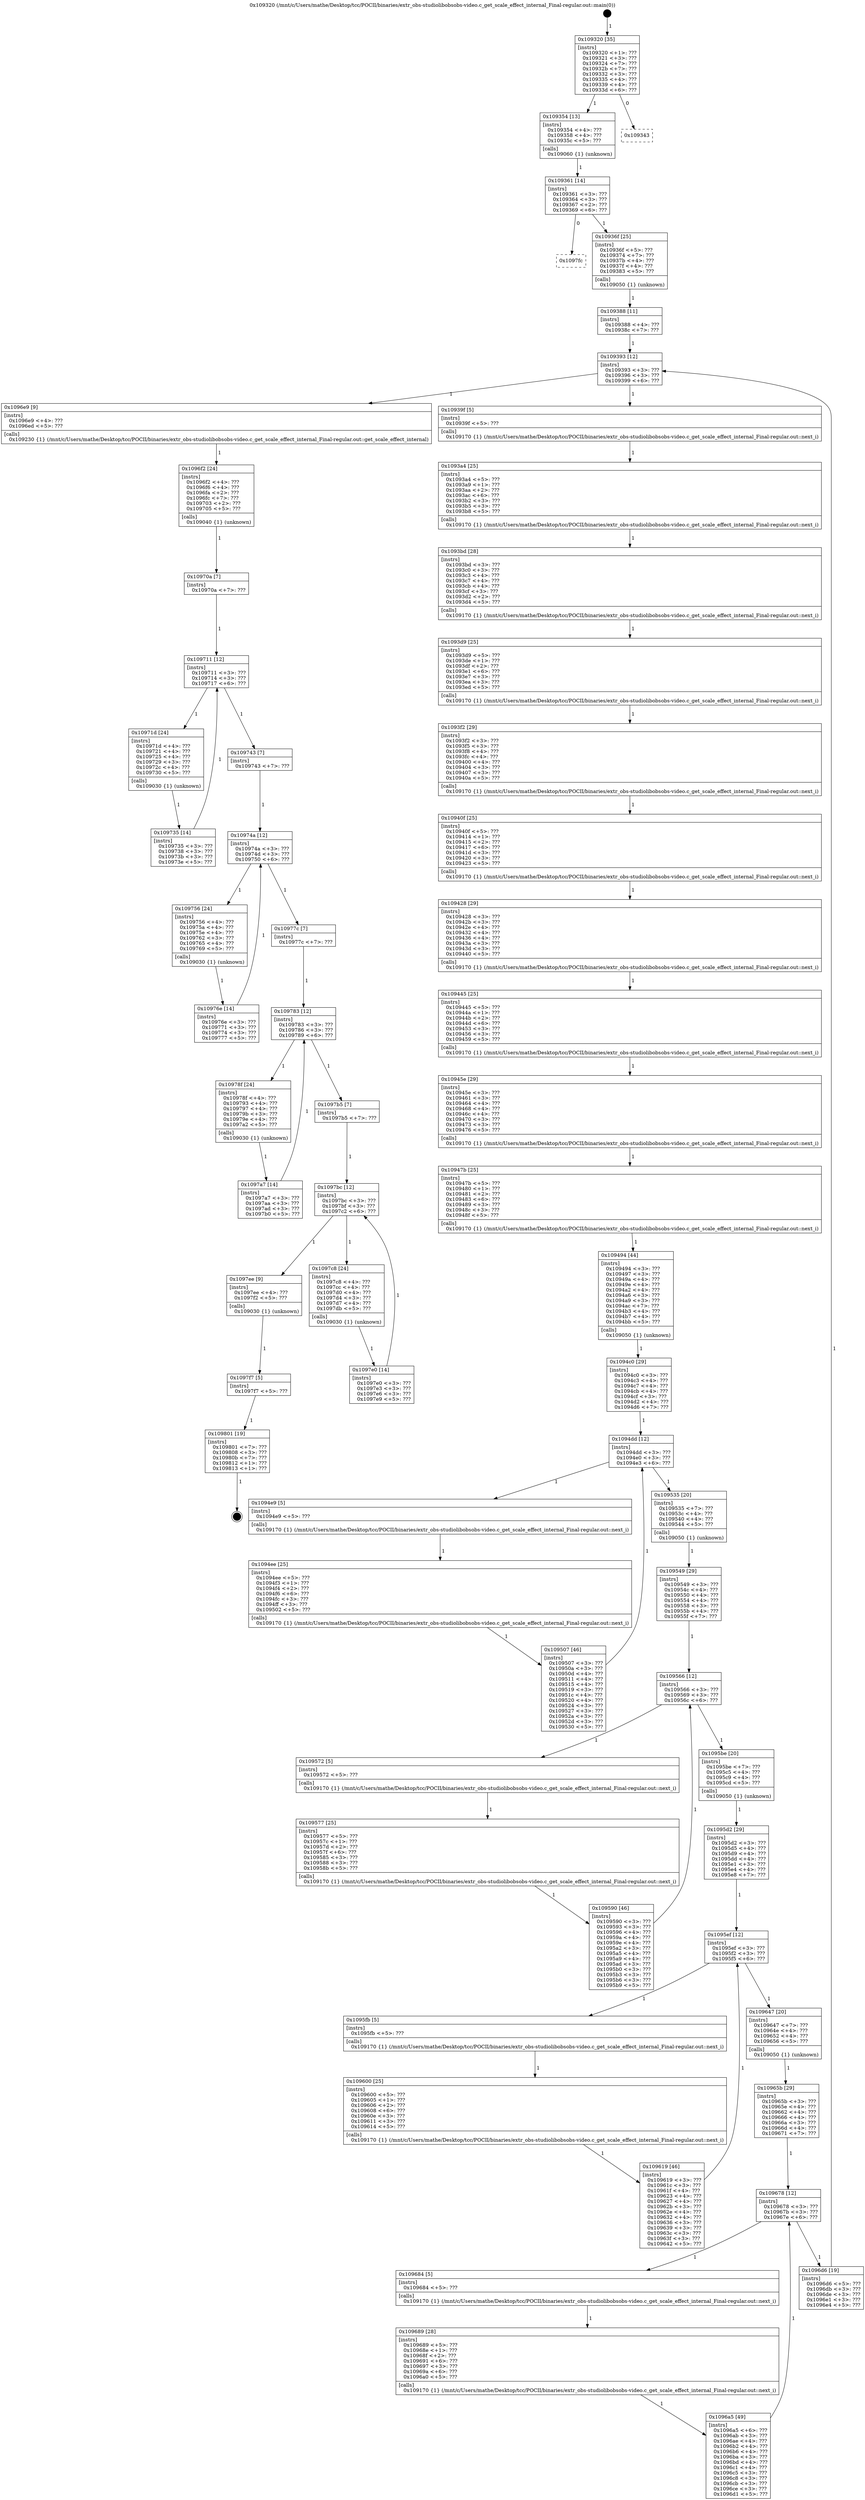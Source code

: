 digraph "0x109320" {
  label = "0x109320 (/mnt/c/Users/mathe/Desktop/tcc/POCII/binaries/extr_obs-studiolibobsobs-video.c_get_scale_effect_internal_Final-regular.out::main(0))"
  labelloc = "t"
  node[shape=record]

  Entry [label="",width=0.3,height=0.3,shape=circle,fillcolor=black,style=filled]
  "0x109320" [label="{
     0x109320 [35]\l
     | [instrs]\l
     &nbsp;&nbsp;0x109320 \<+1\>: ???\l
     &nbsp;&nbsp;0x109321 \<+3\>: ???\l
     &nbsp;&nbsp;0x109324 \<+7\>: ???\l
     &nbsp;&nbsp;0x10932b \<+7\>: ???\l
     &nbsp;&nbsp;0x109332 \<+3\>: ???\l
     &nbsp;&nbsp;0x109335 \<+4\>: ???\l
     &nbsp;&nbsp;0x109339 \<+4\>: ???\l
     &nbsp;&nbsp;0x10933d \<+6\>: ???\l
  }"]
  "0x109354" [label="{
     0x109354 [13]\l
     | [instrs]\l
     &nbsp;&nbsp;0x109354 \<+4\>: ???\l
     &nbsp;&nbsp;0x109358 \<+4\>: ???\l
     &nbsp;&nbsp;0x10935c \<+5\>: ???\l
     | [calls]\l
     &nbsp;&nbsp;0x109060 \{1\} (unknown)\l
  }"]
  "0x109343" [label="{
     0x109343\l
  }", style=dashed]
  "0x109361" [label="{
     0x109361 [14]\l
     | [instrs]\l
     &nbsp;&nbsp;0x109361 \<+3\>: ???\l
     &nbsp;&nbsp;0x109364 \<+3\>: ???\l
     &nbsp;&nbsp;0x109367 \<+2\>: ???\l
     &nbsp;&nbsp;0x109369 \<+6\>: ???\l
  }"]
  "0x1097fc" [label="{
     0x1097fc\l
  }", style=dashed]
  "0x10936f" [label="{
     0x10936f [25]\l
     | [instrs]\l
     &nbsp;&nbsp;0x10936f \<+5\>: ???\l
     &nbsp;&nbsp;0x109374 \<+7\>: ???\l
     &nbsp;&nbsp;0x10937b \<+4\>: ???\l
     &nbsp;&nbsp;0x10937f \<+4\>: ???\l
     &nbsp;&nbsp;0x109383 \<+5\>: ???\l
     | [calls]\l
     &nbsp;&nbsp;0x109050 \{1\} (unknown)\l
  }"]
  Exit [label="",width=0.3,height=0.3,shape=circle,fillcolor=black,style=filled,peripheries=2]
  "0x109393" [label="{
     0x109393 [12]\l
     | [instrs]\l
     &nbsp;&nbsp;0x109393 \<+3\>: ???\l
     &nbsp;&nbsp;0x109396 \<+3\>: ???\l
     &nbsp;&nbsp;0x109399 \<+6\>: ???\l
  }"]
  "0x1096e9" [label="{
     0x1096e9 [9]\l
     | [instrs]\l
     &nbsp;&nbsp;0x1096e9 \<+4\>: ???\l
     &nbsp;&nbsp;0x1096ed \<+5\>: ???\l
     | [calls]\l
     &nbsp;&nbsp;0x109230 \{1\} (/mnt/c/Users/mathe/Desktop/tcc/POCII/binaries/extr_obs-studiolibobsobs-video.c_get_scale_effect_internal_Final-regular.out::get_scale_effect_internal)\l
  }"]
  "0x10939f" [label="{
     0x10939f [5]\l
     | [instrs]\l
     &nbsp;&nbsp;0x10939f \<+5\>: ???\l
     | [calls]\l
     &nbsp;&nbsp;0x109170 \{1\} (/mnt/c/Users/mathe/Desktop/tcc/POCII/binaries/extr_obs-studiolibobsobs-video.c_get_scale_effect_internal_Final-regular.out::next_i)\l
  }"]
  "0x1093a4" [label="{
     0x1093a4 [25]\l
     | [instrs]\l
     &nbsp;&nbsp;0x1093a4 \<+5\>: ???\l
     &nbsp;&nbsp;0x1093a9 \<+1\>: ???\l
     &nbsp;&nbsp;0x1093aa \<+2\>: ???\l
     &nbsp;&nbsp;0x1093ac \<+6\>: ???\l
     &nbsp;&nbsp;0x1093b2 \<+3\>: ???\l
     &nbsp;&nbsp;0x1093b5 \<+3\>: ???\l
     &nbsp;&nbsp;0x1093b8 \<+5\>: ???\l
     | [calls]\l
     &nbsp;&nbsp;0x109170 \{1\} (/mnt/c/Users/mathe/Desktop/tcc/POCII/binaries/extr_obs-studiolibobsobs-video.c_get_scale_effect_internal_Final-regular.out::next_i)\l
  }"]
  "0x1093bd" [label="{
     0x1093bd [28]\l
     | [instrs]\l
     &nbsp;&nbsp;0x1093bd \<+3\>: ???\l
     &nbsp;&nbsp;0x1093c0 \<+3\>: ???\l
     &nbsp;&nbsp;0x1093c3 \<+4\>: ???\l
     &nbsp;&nbsp;0x1093c7 \<+4\>: ???\l
     &nbsp;&nbsp;0x1093cb \<+4\>: ???\l
     &nbsp;&nbsp;0x1093cf \<+3\>: ???\l
     &nbsp;&nbsp;0x1093d2 \<+2\>: ???\l
     &nbsp;&nbsp;0x1093d4 \<+5\>: ???\l
     | [calls]\l
     &nbsp;&nbsp;0x109170 \{1\} (/mnt/c/Users/mathe/Desktop/tcc/POCII/binaries/extr_obs-studiolibobsobs-video.c_get_scale_effect_internal_Final-regular.out::next_i)\l
  }"]
  "0x1093d9" [label="{
     0x1093d9 [25]\l
     | [instrs]\l
     &nbsp;&nbsp;0x1093d9 \<+5\>: ???\l
     &nbsp;&nbsp;0x1093de \<+1\>: ???\l
     &nbsp;&nbsp;0x1093df \<+2\>: ???\l
     &nbsp;&nbsp;0x1093e1 \<+6\>: ???\l
     &nbsp;&nbsp;0x1093e7 \<+3\>: ???\l
     &nbsp;&nbsp;0x1093ea \<+3\>: ???\l
     &nbsp;&nbsp;0x1093ed \<+5\>: ???\l
     | [calls]\l
     &nbsp;&nbsp;0x109170 \{1\} (/mnt/c/Users/mathe/Desktop/tcc/POCII/binaries/extr_obs-studiolibobsobs-video.c_get_scale_effect_internal_Final-regular.out::next_i)\l
  }"]
  "0x1093f2" [label="{
     0x1093f2 [29]\l
     | [instrs]\l
     &nbsp;&nbsp;0x1093f2 \<+3\>: ???\l
     &nbsp;&nbsp;0x1093f5 \<+3\>: ???\l
     &nbsp;&nbsp;0x1093f8 \<+4\>: ???\l
     &nbsp;&nbsp;0x1093fc \<+4\>: ???\l
     &nbsp;&nbsp;0x109400 \<+4\>: ???\l
     &nbsp;&nbsp;0x109404 \<+3\>: ???\l
     &nbsp;&nbsp;0x109407 \<+3\>: ???\l
     &nbsp;&nbsp;0x10940a \<+5\>: ???\l
     | [calls]\l
     &nbsp;&nbsp;0x109170 \{1\} (/mnt/c/Users/mathe/Desktop/tcc/POCII/binaries/extr_obs-studiolibobsobs-video.c_get_scale_effect_internal_Final-regular.out::next_i)\l
  }"]
  "0x10940f" [label="{
     0x10940f [25]\l
     | [instrs]\l
     &nbsp;&nbsp;0x10940f \<+5\>: ???\l
     &nbsp;&nbsp;0x109414 \<+1\>: ???\l
     &nbsp;&nbsp;0x109415 \<+2\>: ???\l
     &nbsp;&nbsp;0x109417 \<+6\>: ???\l
     &nbsp;&nbsp;0x10941d \<+3\>: ???\l
     &nbsp;&nbsp;0x109420 \<+3\>: ???\l
     &nbsp;&nbsp;0x109423 \<+5\>: ???\l
     | [calls]\l
     &nbsp;&nbsp;0x109170 \{1\} (/mnt/c/Users/mathe/Desktop/tcc/POCII/binaries/extr_obs-studiolibobsobs-video.c_get_scale_effect_internal_Final-regular.out::next_i)\l
  }"]
  "0x109428" [label="{
     0x109428 [29]\l
     | [instrs]\l
     &nbsp;&nbsp;0x109428 \<+3\>: ???\l
     &nbsp;&nbsp;0x10942b \<+3\>: ???\l
     &nbsp;&nbsp;0x10942e \<+4\>: ???\l
     &nbsp;&nbsp;0x109432 \<+4\>: ???\l
     &nbsp;&nbsp;0x109436 \<+4\>: ???\l
     &nbsp;&nbsp;0x10943a \<+3\>: ???\l
     &nbsp;&nbsp;0x10943d \<+3\>: ???\l
     &nbsp;&nbsp;0x109440 \<+5\>: ???\l
     | [calls]\l
     &nbsp;&nbsp;0x109170 \{1\} (/mnt/c/Users/mathe/Desktop/tcc/POCII/binaries/extr_obs-studiolibobsobs-video.c_get_scale_effect_internal_Final-regular.out::next_i)\l
  }"]
  "0x109445" [label="{
     0x109445 [25]\l
     | [instrs]\l
     &nbsp;&nbsp;0x109445 \<+5\>: ???\l
     &nbsp;&nbsp;0x10944a \<+1\>: ???\l
     &nbsp;&nbsp;0x10944b \<+2\>: ???\l
     &nbsp;&nbsp;0x10944d \<+6\>: ???\l
     &nbsp;&nbsp;0x109453 \<+3\>: ???\l
     &nbsp;&nbsp;0x109456 \<+3\>: ???\l
     &nbsp;&nbsp;0x109459 \<+5\>: ???\l
     | [calls]\l
     &nbsp;&nbsp;0x109170 \{1\} (/mnt/c/Users/mathe/Desktop/tcc/POCII/binaries/extr_obs-studiolibobsobs-video.c_get_scale_effect_internal_Final-regular.out::next_i)\l
  }"]
  "0x10945e" [label="{
     0x10945e [29]\l
     | [instrs]\l
     &nbsp;&nbsp;0x10945e \<+3\>: ???\l
     &nbsp;&nbsp;0x109461 \<+3\>: ???\l
     &nbsp;&nbsp;0x109464 \<+4\>: ???\l
     &nbsp;&nbsp;0x109468 \<+4\>: ???\l
     &nbsp;&nbsp;0x10946c \<+4\>: ???\l
     &nbsp;&nbsp;0x109470 \<+3\>: ???\l
     &nbsp;&nbsp;0x109473 \<+3\>: ???\l
     &nbsp;&nbsp;0x109476 \<+5\>: ???\l
     | [calls]\l
     &nbsp;&nbsp;0x109170 \{1\} (/mnt/c/Users/mathe/Desktop/tcc/POCII/binaries/extr_obs-studiolibobsobs-video.c_get_scale_effect_internal_Final-regular.out::next_i)\l
  }"]
  "0x10947b" [label="{
     0x10947b [25]\l
     | [instrs]\l
     &nbsp;&nbsp;0x10947b \<+5\>: ???\l
     &nbsp;&nbsp;0x109480 \<+1\>: ???\l
     &nbsp;&nbsp;0x109481 \<+2\>: ???\l
     &nbsp;&nbsp;0x109483 \<+6\>: ???\l
     &nbsp;&nbsp;0x109489 \<+3\>: ???\l
     &nbsp;&nbsp;0x10948c \<+3\>: ???\l
     &nbsp;&nbsp;0x10948f \<+5\>: ???\l
     | [calls]\l
     &nbsp;&nbsp;0x109170 \{1\} (/mnt/c/Users/mathe/Desktop/tcc/POCII/binaries/extr_obs-studiolibobsobs-video.c_get_scale_effect_internal_Final-regular.out::next_i)\l
  }"]
  "0x109494" [label="{
     0x109494 [44]\l
     | [instrs]\l
     &nbsp;&nbsp;0x109494 \<+3\>: ???\l
     &nbsp;&nbsp;0x109497 \<+3\>: ???\l
     &nbsp;&nbsp;0x10949a \<+4\>: ???\l
     &nbsp;&nbsp;0x10949e \<+4\>: ???\l
     &nbsp;&nbsp;0x1094a2 \<+4\>: ???\l
     &nbsp;&nbsp;0x1094a6 \<+3\>: ???\l
     &nbsp;&nbsp;0x1094a9 \<+3\>: ???\l
     &nbsp;&nbsp;0x1094ac \<+7\>: ???\l
     &nbsp;&nbsp;0x1094b3 \<+4\>: ???\l
     &nbsp;&nbsp;0x1094b7 \<+4\>: ???\l
     &nbsp;&nbsp;0x1094bb \<+5\>: ???\l
     | [calls]\l
     &nbsp;&nbsp;0x109050 \{1\} (unknown)\l
  }"]
  "0x1094dd" [label="{
     0x1094dd [12]\l
     | [instrs]\l
     &nbsp;&nbsp;0x1094dd \<+3\>: ???\l
     &nbsp;&nbsp;0x1094e0 \<+3\>: ???\l
     &nbsp;&nbsp;0x1094e3 \<+6\>: ???\l
  }"]
  "0x109535" [label="{
     0x109535 [20]\l
     | [instrs]\l
     &nbsp;&nbsp;0x109535 \<+7\>: ???\l
     &nbsp;&nbsp;0x10953c \<+4\>: ???\l
     &nbsp;&nbsp;0x109540 \<+4\>: ???\l
     &nbsp;&nbsp;0x109544 \<+5\>: ???\l
     | [calls]\l
     &nbsp;&nbsp;0x109050 \{1\} (unknown)\l
  }"]
  "0x1094e9" [label="{
     0x1094e9 [5]\l
     | [instrs]\l
     &nbsp;&nbsp;0x1094e9 \<+5\>: ???\l
     | [calls]\l
     &nbsp;&nbsp;0x109170 \{1\} (/mnt/c/Users/mathe/Desktop/tcc/POCII/binaries/extr_obs-studiolibobsobs-video.c_get_scale_effect_internal_Final-regular.out::next_i)\l
  }"]
  "0x1094ee" [label="{
     0x1094ee [25]\l
     | [instrs]\l
     &nbsp;&nbsp;0x1094ee \<+5\>: ???\l
     &nbsp;&nbsp;0x1094f3 \<+1\>: ???\l
     &nbsp;&nbsp;0x1094f4 \<+2\>: ???\l
     &nbsp;&nbsp;0x1094f6 \<+6\>: ???\l
     &nbsp;&nbsp;0x1094fc \<+3\>: ???\l
     &nbsp;&nbsp;0x1094ff \<+3\>: ???\l
     &nbsp;&nbsp;0x109502 \<+5\>: ???\l
     | [calls]\l
     &nbsp;&nbsp;0x109170 \{1\} (/mnt/c/Users/mathe/Desktop/tcc/POCII/binaries/extr_obs-studiolibobsobs-video.c_get_scale_effect_internal_Final-regular.out::next_i)\l
  }"]
  "0x109507" [label="{
     0x109507 [46]\l
     | [instrs]\l
     &nbsp;&nbsp;0x109507 \<+3\>: ???\l
     &nbsp;&nbsp;0x10950a \<+3\>: ???\l
     &nbsp;&nbsp;0x10950d \<+4\>: ???\l
     &nbsp;&nbsp;0x109511 \<+4\>: ???\l
     &nbsp;&nbsp;0x109515 \<+4\>: ???\l
     &nbsp;&nbsp;0x109519 \<+3\>: ???\l
     &nbsp;&nbsp;0x10951c \<+4\>: ???\l
     &nbsp;&nbsp;0x109520 \<+4\>: ???\l
     &nbsp;&nbsp;0x109524 \<+3\>: ???\l
     &nbsp;&nbsp;0x109527 \<+3\>: ???\l
     &nbsp;&nbsp;0x10952a \<+3\>: ???\l
     &nbsp;&nbsp;0x10952d \<+3\>: ???\l
     &nbsp;&nbsp;0x109530 \<+5\>: ???\l
  }"]
  "0x1094c0" [label="{
     0x1094c0 [29]\l
     | [instrs]\l
     &nbsp;&nbsp;0x1094c0 \<+3\>: ???\l
     &nbsp;&nbsp;0x1094c3 \<+4\>: ???\l
     &nbsp;&nbsp;0x1094c7 \<+4\>: ???\l
     &nbsp;&nbsp;0x1094cb \<+4\>: ???\l
     &nbsp;&nbsp;0x1094cf \<+3\>: ???\l
     &nbsp;&nbsp;0x1094d2 \<+4\>: ???\l
     &nbsp;&nbsp;0x1094d6 \<+7\>: ???\l
  }"]
  "0x109566" [label="{
     0x109566 [12]\l
     | [instrs]\l
     &nbsp;&nbsp;0x109566 \<+3\>: ???\l
     &nbsp;&nbsp;0x109569 \<+3\>: ???\l
     &nbsp;&nbsp;0x10956c \<+6\>: ???\l
  }"]
  "0x1095be" [label="{
     0x1095be [20]\l
     | [instrs]\l
     &nbsp;&nbsp;0x1095be \<+7\>: ???\l
     &nbsp;&nbsp;0x1095c5 \<+4\>: ???\l
     &nbsp;&nbsp;0x1095c9 \<+4\>: ???\l
     &nbsp;&nbsp;0x1095cd \<+5\>: ???\l
     | [calls]\l
     &nbsp;&nbsp;0x109050 \{1\} (unknown)\l
  }"]
  "0x109572" [label="{
     0x109572 [5]\l
     | [instrs]\l
     &nbsp;&nbsp;0x109572 \<+5\>: ???\l
     | [calls]\l
     &nbsp;&nbsp;0x109170 \{1\} (/mnt/c/Users/mathe/Desktop/tcc/POCII/binaries/extr_obs-studiolibobsobs-video.c_get_scale_effect_internal_Final-regular.out::next_i)\l
  }"]
  "0x109577" [label="{
     0x109577 [25]\l
     | [instrs]\l
     &nbsp;&nbsp;0x109577 \<+5\>: ???\l
     &nbsp;&nbsp;0x10957c \<+1\>: ???\l
     &nbsp;&nbsp;0x10957d \<+2\>: ???\l
     &nbsp;&nbsp;0x10957f \<+6\>: ???\l
     &nbsp;&nbsp;0x109585 \<+3\>: ???\l
     &nbsp;&nbsp;0x109588 \<+3\>: ???\l
     &nbsp;&nbsp;0x10958b \<+5\>: ???\l
     | [calls]\l
     &nbsp;&nbsp;0x109170 \{1\} (/mnt/c/Users/mathe/Desktop/tcc/POCII/binaries/extr_obs-studiolibobsobs-video.c_get_scale_effect_internal_Final-regular.out::next_i)\l
  }"]
  "0x109590" [label="{
     0x109590 [46]\l
     | [instrs]\l
     &nbsp;&nbsp;0x109590 \<+3\>: ???\l
     &nbsp;&nbsp;0x109593 \<+3\>: ???\l
     &nbsp;&nbsp;0x109596 \<+4\>: ???\l
     &nbsp;&nbsp;0x10959a \<+4\>: ???\l
     &nbsp;&nbsp;0x10959e \<+4\>: ???\l
     &nbsp;&nbsp;0x1095a2 \<+3\>: ???\l
     &nbsp;&nbsp;0x1095a5 \<+4\>: ???\l
     &nbsp;&nbsp;0x1095a9 \<+4\>: ???\l
     &nbsp;&nbsp;0x1095ad \<+3\>: ???\l
     &nbsp;&nbsp;0x1095b0 \<+3\>: ???\l
     &nbsp;&nbsp;0x1095b3 \<+3\>: ???\l
     &nbsp;&nbsp;0x1095b6 \<+3\>: ???\l
     &nbsp;&nbsp;0x1095b9 \<+5\>: ???\l
  }"]
  "0x109549" [label="{
     0x109549 [29]\l
     | [instrs]\l
     &nbsp;&nbsp;0x109549 \<+3\>: ???\l
     &nbsp;&nbsp;0x10954c \<+4\>: ???\l
     &nbsp;&nbsp;0x109550 \<+4\>: ???\l
     &nbsp;&nbsp;0x109554 \<+4\>: ???\l
     &nbsp;&nbsp;0x109558 \<+3\>: ???\l
     &nbsp;&nbsp;0x10955b \<+4\>: ???\l
     &nbsp;&nbsp;0x10955f \<+7\>: ???\l
  }"]
  "0x1095ef" [label="{
     0x1095ef [12]\l
     | [instrs]\l
     &nbsp;&nbsp;0x1095ef \<+3\>: ???\l
     &nbsp;&nbsp;0x1095f2 \<+3\>: ???\l
     &nbsp;&nbsp;0x1095f5 \<+6\>: ???\l
  }"]
  "0x109647" [label="{
     0x109647 [20]\l
     | [instrs]\l
     &nbsp;&nbsp;0x109647 \<+7\>: ???\l
     &nbsp;&nbsp;0x10964e \<+4\>: ???\l
     &nbsp;&nbsp;0x109652 \<+4\>: ???\l
     &nbsp;&nbsp;0x109656 \<+5\>: ???\l
     | [calls]\l
     &nbsp;&nbsp;0x109050 \{1\} (unknown)\l
  }"]
  "0x1095fb" [label="{
     0x1095fb [5]\l
     | [instrs]\l
     &nbsp;&nbsp;0x1095fb \<+5\>: ???\l
     | [calls]\l
     &nbsp;&nbsp;0x109170 \{1\} (/mnt/c/Users/mathe/Desktop/tcc/POCII/binaries/extr_obs-studiolibobsobs-video.c_get_scale_effect_internal_Final-regular.out::next_i)\l
  }"]
  "0x109600" [label="{
     0x109600 [25]\l
     | [instrs]\l
     &nbsp;&nbsp;0x109600 \<+5\>: ???\l
     &nbsp;&nbsp;0x109605 \<+1\>: ???\l
     &nbsp;&nbsp;0x109606 \<+2\>: ???\l
     &nbsp;&nbsp;0x109608 \<+6\>: ???\l
     &nbsp;&nbsp;0x10960e \<+3\>: ???\l
     &nbsp;&nbsp;0x109611 \<+3\>: ???\l
     &nbsp;&nbsp;0x109614 \<+5\>: ???\l
     | [calls]\l
     &nbsp;&nbsp;0x109170 \{1\} (/mnt/c/Users/mathe/Desktop/tcc/POCII/binaries/extr_obs-studiolibobsobs-video.c_get_scale_effect_internal_Final-regular.out::next_i)\l
  }"]
  "0x109619" [label="{
     0x109619 [46]\l
     | [instrs]\l
     &nbsp;&nbsp;0x109619 \<+3\>: ???\l
     &nbsp;&nbsp;0x10961c \<+3\>: ???\l
     &nbsp;&nbsp;0x10961f \<+4\>: ???\l
     &nbsp;&nbsp;0x109623 \<+4\>: ???\l
     &nbsp;&nbsp;0x109627 \<+4\>: ???\l
     &nbsp;&nbsp;0x10962b \<+3\>: ???\l
     &nbsp;&nbsp;0x10962e \<+4\>: ???\l
     &nbsp;&nbsp;0x109632 \<+4\>: ???\l
     &nbsp;&nbsp;0x109636 \<+3\>: ???\l
     &nbsp;&nbsp;0x109639 \<+3\>: ???\l
     &nbsp;&nbsp;0x10963c \<+3\>: ???\l
     &nbsp;&nbsp;0x10963f \<+3\>: ???\l
     &nbsp;&nbsp;0x109642 \<+5\>: ???\l
  }"]
  "0x1095d2" [label="{
     0x1095d2 [29]\l
     | [instrs]\l
     &nbsp;&nbsp;0x1095d2 \<+3\>: ???\l
     &nbsp;&nbsp;0x1095d5 \<+4\>: ???\l
     &nbsp;&nbsp;0x1095d9 \<+4\>: ???\l
     &nbsp;&nbsp;0x1095dd \<+4\>: ???\l
     &nbsp;&nbsp;0x1095e1 \<+3\>: ???\l
     &nbsp;&nbsp;0x1095e4 \<+4\>: ???\l
     &nbsp;&nbsp;0x1095e8 \<+7\>: ???\l
  }"]
  "0x109678" [label="{
     0x109678 [12]\l
     | [instrs]\l
     &nbsp;&nbsp;0x109678 \<+3\>: ???\l
     &nbsp;&nbsp;0x10967b \<+3\>: ???\l
     &nbsp;&nbsp;0x10967e \<+6\>: ???\l
  }"]
  "0x1096d6" [label="{
     0x1096d6 [19]\l
     | [instrs]\l
     &nbsp;&nbsp;0x1096d6 \<+5\>: ???\l
     &nbsp;&nbsp;0x1096db \<+3\>: ???\l
     &nbsp;&nbsp;0x1096de \<+3\>: ???\l
     &nbsp;&nbsp;0x1096e1 \<+3\>: ???\l
     &nbsp;&nbsp;0x1096e4 \<+5\>: ???\l
  }"]
  "0x109684" [label="{
     0x109684 [5]\l
     | [instrs]\l
     &nbsp;&nbsp;0x109684 \<+5\>: ???\l
     | [calls]\l
     &nbsp;&nbsp;0x109170 \{1\} (/mnt/c/Users/mathe/Desktop/tcc/POCII/binaries/extr_obs-studiolibobsobs-video.c_get_scale_effect_internal_Final-regular.out::next_i)\l
  }"]
  "0x109689" [label="{
     0x109689 [28]\l
     | [instrs]\l
     &nbsp;&nbsp;0x109689 \<+5\>: ???\l
     &nbsp;&nbsp;0x10968e \<+1\>: ???\l
     &nbsp;&nbsp;0x10968f \<+2\>: ???\l
     &nbsp;&nbsp;0x109691 \<+6\>: ???\l
     &nbsp;&nbsp;0x109697 \<+3\>: ???\l
     &nbsp;&nbsp;0x10969a \<+6\>: ???\l
     &nbsp;&nbsp;0x1096a0 \<+5\>: ???\l
     | [calls]\l
     &nbsp;&nbsp;0x109170 \{1\} (/mnt/c/Users/mathe/Desktop/tcc/POCII/binaries/extr_obs-studiolibobsobs-video.c_get_scale_effect_internal_Final-regular.out::next_i)\l
  }"]
  "0x1096a5" [label="{
     0x1096a5 [49]\l
     | [instrs]\l
     &nbsp;&nbsp;0x1096a5 \<+6\>: ???\l
     &nbsp;&nbsp;0x1096ab \<+3\>: ???\l
     &nbsp;&nbsp;0x1096ae \<+4\>: ???\l
     &nbsp;&nbsp;0x1096b2 \<+4\>: ???\l
     &nbsp;&nbsp;0x1096b6 \<+4\>: ???\l
     &nbsp;&nbsp;0x1096ba \<+3\>: ???\l
     &nbsp;&nbsp;0x1096bd \<+4\>: ???\l
     &nbsp;&nbsp;0x1096c1 \<+4\>: ???\l
     &nbsp;&nbsp;0x1096c5 \<+3\>: ???\l
     &nbsp;&nbsp;0x1096c8 \<+3\>: ???\l
     &nbsp;&nbsp;0x1096cb \<+3\>: ???\l
     &nbsp;&nbsp;0x1096ce \<+3\>: ???\l
     &nbsp;&nbsp;0x1096d1 \<+5\>: ???\l
  }"]
  "0x10965b" [label="{
     0x10965b [29]\l
     | [instrs]\l
     &nbsp;&nbsp;0x10965b \<+3\>: ???\l
     &nbsp;&nbsp;0x10965e \<+4\>: ???\l
     &nbsp;&nbsp;0x109662 \<+4\>: ???\l
     &nbsp;&nbsp;0x109666 \<+4\>: ???\l
     &nbsp;&nbsp;0x10966a \<+3\>: ???\l
     &nbsp;&nbsp;0x10966d \<+4\>: ???\l
     &nbsp;&nbsp;0x109671 \<+7\>: ???\l
  }"]
  "0x109801" [label="{
     0x109801 [19]\l
     | [instrs]\l
     &nbsp;&nbsp;0x109801 \<+7\>: ???\l
     &nbsp;&nbsp;0x109808 \<+3\>: ???\l
     &nbsp;&nbsp;0x10980b \<+7\>: ???\l
     &nbsp;&nbsp;0x109812 \<+1\>: ???\l
     &nbsp;&nbsp;0x109813 \<+1\>: ???\l
  }"]
  "0x109388" [label="{
     0x109388 [11]\l
     | [instrs]\l
     &nbsp;&nbsp;0x109388 \<+4\>: ???\l
     &nbsp;&nbsp;0x10938c \<+7\>: ???\l
  }"]
  "0x1096f2" [label="{
     0x1096f2 [24]\l
     | [instrs]\l
     &nbsp;&nbsp;0x1096f2 \<+4\>: ???\l
     &nbsp;&nbsp;0x1096f6 \<+4\>: ???\l
     &nbsp;&nbsp;0x1096fa \<+2\>: ???\l
     &nbsp;&nbsp;0x1096fc \<+7\>: ???\l
     &nbsp;&nbsp;0x109703 \<+2\>: ???\l
     &nbsp;&nbsp;0x109705 \<+5\>: ???\l
     | [calls]\l
     &nbsp;&nbsp;0x109040 \{1\} (unknown)\l
  }"]
  "0x109711" [label="{
     0x109711 [12]\l
     | [instrs]\l
     &nbsp;&nbsp;0x109711 \<+3\>: ???\l
     &nbsp;&nbsp;0x109714 \<+3\>: ???\l
     &nbsp;&nbsp;0x109717 \<+6\>: ???\l
  }"]
  "0x10974a" [label="{
     0x10974a [12]\l
     | [instrs]\l
     &nbsp;&nbsp;0x10974a \<+3\>: ???\l
     &nbsp;&nbsp;0x10974d \<+3\>: ???\l
     &nbsp;&nbsp;0x109750 \<+6\>: ???\l
  }"]
  "0x10971d" [label="{
     0x10971d [24]\l
     | [instrs]\l
     &nbsp;&nbsp;0x10971d \<+4\>: ???\l
     &nbsp;&nbsp;0x109721 \<+4\>: ???\l
     &nbsp;&nbsp;0x109725 \<+4\>: ???\l
     &nbsp;&nbsp;0x109729 \<+3\>: ???\l
     &nbsp;&nbsp;0x10972c \<+4\>: ???\l
     &nbsp;&nbsp;0x109730 \<+5\>: ???\l
     | [calls]\l
     &nbsp;&nbsp;0x109030 \{1\} (unknown)\l
  }"]
  "0x109735" [label="{
     0x109735 [14]\l
     | [instrs]\l
     &nbsp;&nbsp;0x109735 \<+3\>: ???\l
     &nbsp;&nbsp;0x109738 \<+3\>: ???\l
     &nbsp;&nbsp;0x10973b \<+3\>: ???\l
     &nbsp;&nbsp;0x10973e \<+5\>: ???\l
  }"]
  "0x10970a" [label="{
     0x10970a [7]\l
     | [instrs]\l
     &nbsp;&nbsp;0x10970a \<+7\>: ???\l
  }"]
  "0x109783" [label="{
     0x109783 [12]\l
     | [instrs]\l
     &nbsp;&nbsp;0x109783 \<+3\>: ???\l
     &nbsp;&nbsp;0x109786 \<+3\>: ???\l
     &nbsp;&nbsp;0x109789 \<+6\>: ???\l
  }"]
  "0x109756" [label="{
     0x109756 [24]\l
     | [instrs]\l
     &nbsp;&nbsp;0x109756 \<+4\>: ???\l
     &nbsp;&nbsp;0x10975a \<+4\>: ???\l
     &nbsp;&nbsp;0x10975e \<+4\>: ???\l
     &nbsp;&nbsp;0x109762 \<+3\>: ???\l
     &nbsp;&nbsp;0x109765 \<+4\>: ???\l
     &nbsp;&nbsp;0x109769 \<+5\>: ???\l
     | [calls]\l
     &nbsp;&nbsp;0x109030 \{1\} (unknown)\l
  }"]
  "0x10976e" [label="{
     0x10976e [14]\l
     | [instrs]\l
     &nbsp;&nbsp;0x10976e \<+3\>: ???\l
     &nbsp;&nbsp;0x109771 \<+3\>: ???\l
     &nbsp;&nbsp;0x109774 \<+3\>: ???\l
     &nbsp;&nbsp;0x109777 \<+5\>: ???\l
  }"]
  "0x109743" [label="{
     0x109743 [7]\l
     | [instrs]\l
     &nbsp;&nbsp;0x109743 \<+7\>: ???\l
  }"]
  "0x1097bc" [label="{
     0x1097bc [12]\l
     | [instrs]\l
     &nbsp;&nbsp;0x1097bc \<+3\>: ???\l
     &nbsp;&nbsp;0x1097bf \<+3\>: ???\l
     &nbsp;&nbsp;0x1097c2 \<+6\>: ???\l
  }"]
  "0x10978f" [label="{
     0x10978f [24]\l
     | [instrs]\l
     &nbsp;&nbsp;0x10978f \<+4\>: ???\l
     &nbsp;&nbsp;0x109793 \<+4\>: ???\l
     &nbsp;&nbsp;0x109797 \<+4\>: ???\l
     &nbsp;&nbsp;0x10979b \<+3\>: ???\l
     &nbsp;&nbsp;0x10979e \<+4\>: ???\l
     &nbsp;&nbsp;0x1097a2 \<+5\>: ???\l
     | [calls]\l
     &nbsp;&nbsp;0x109030 \{1\} (unknown)\l
  }"]
  "0x1097a7" [label="{
     0x1097a7 [14]\l
     | [instrs]\l
     &nbsp;&nbsp;0x1097a7 \<+3\>: ???\l
     &nbsp;&nbsp;0x1097aa \<+3\>: ???\l
     &nbsp;&nbsp;0x1097ad \<+3\>: ???\l
     &nbsp;&nbsp;0x1097b0 \<+5\>: ???\l
  }"]
  "0x10977c" [label="{
     0x10977c [7]\l
     | [instrs]\l
     &nbsp;&nbsp;0x10977c \<+7\>: ???\l
  }"]
  "0x1097ee" [label="{
     0x1097ee [9]\l
     | [instrs]\l
     &nbsp;&nbsp;0x1097ee \<+4\>: ???\l
     &nbsp;&nbsp;0x1097f2 \<+5\>: ???\l
     | [calls]\l
     &nbsp;&nbsp;0x109030 \{1\} (unknown)\l
  }"]
  "0x1097c8" [label="{
     0x1097c8 [24]\l
     | [instrs]\l
     &nbsp;&nbsp;0x1097c8 \<+4\>: ???\l
     &nbsp;&nbsp;0x1097cc \<+4\>: ???\l
     &nbsp;&nbsp;0x1097d0 \<+4\>: ???\l
     &nbsp;&nbsp;0x1097d4 \<+3\>: ???\l
     &nbsp;&nbsp;0x1097d7 \<+4\>: ???\l
     &nbsp;&nbsp;0x1097db \<+5\>: ???\l
     | [calls]\l
     &nbsp;&nbsp;0x109030 \{1\} (unknown)\l
  }"]
  "0x1097e0" [label="{
     0x1097e0 [14]\l
     | [instrs]\l
     &nbsp;&nbsp;0x1097e0 \<+3\>: ???\l
     &nbsp;&nbsp;0x1097e3 \<+3\>: ???\l
     &nbsp;&nbsp;0x1097e6 \<+3\>: ???\l
     &nbsp;&nbsp;0x1097e9 \<+5\>: ???\l
  }"]
  "0x1097b5" [label="{
     0x1097b5 [7]\l
     | [instrs]\l
     &nbsp;&nbsp;0x1097b5 \<+7\>: ???\l
  }"]
  "0x1097f7" [label="{
     0x1097f7 [5]\l
     | [instrs]\l
     &nbsp;&nbsp;0x1097f7 \<+5\>: ???\l
  }"]
  Entry -> "0x109320" [label=" 1"]
  "0x109320" -> "0x109354" [label=" 1"]
  "0x109320" -> "0x109343" [label=" 0"]
  "0x109354" -> "0x109361" [label=" 1"]
  "0x109361" -> "0x1097fc" [label=" 0"]
  "0x109361" -> "0x10936f" [label=" 1"]
  "0x109801" -> Exit [label=" 1"]
  "0x10936f" -> "0x109388" [label=" 1"]
  "0x109393" -> "0x1096e9" [label=" 1"]
  "0x109393" -> "0x10939f" [label=" 1"]
  "0x10939f" -> "0x1093a4" [label=" 1"]
  "0x1093a4" -> "0x1093bd" [label=" 1"]
  "0x1093bd" -> "0x1093d9" [label=" 1"]
  "0x1093d9" -> "0x1093f2" [label=" 1"]
  "0x1093f2" -> "0x10940f" [label=" 1"]
  "0x10940f" -> "0x109428" [label=" 1"]
  "0x109428" -> "0x109445" [label=" 1"]
  "0x109445" -> "0x10945e" [label=" 1"]
  "0x10945e" -> "0x10947b" [label=" 1"]
  "0x10947b" -> "0x109494" [label=" 1"]
  "0x109494" -> "0x1094c0" [label=" 1"]
  "0x1094dd" -> "0x109535" [label=" 1"]
  "0x1094dd" -> "0x1094e9" [label=" 1"]
  "0x1094e9" -> "0x1094ee" [label=" 1"]
  "0x1094ee" -> "0x109507" [label=" 1"]
  "0x1094c0" -> "0x1094dd" [label=" 1"]
  "0x109507" -> "0x1094dd" [label=" 1"]
  "0x109535" -> "0x109549" [label=" 1"]
  "0x109566" -> "0x1095be" [label=" 1"]
  "0x109566" -> "0x109572" [label=" 1"]
  "0x109572" -> "0x109577" [label=" 1"]
  "0x109577" -> "0x109590" [label=" 1"]
  "0x109549" -> "0x109566" [label=" 1"]
  "0x109590" -> "0x109566" [label=" 1"]
  "0x1095be" -> "0x1095d2" [label=" 1"]
  "0x1095ef" -> "0x109647" [label=" 1"]
  "0x1095ef" -> "0x1095fb" [label=" 1"]
  "0x1095fb" -> "0x109600" [label=" 1"]
  "0x109600" -> "0x109619" [label=" 1"]
  "0x1095d2" -> "0x1095ef" [label=" 1"]
  "0x109619" -> "0x1095ef" [label=" 1"]
  "0x109647" -> "0x10965b" [label=" 1"]
  "0x109678" -> "0x1096d6" [label=" 1"]
  "0x109678" -> "0x109684" [label=" 1"]
  "0x109684" -> "0x109689" [label=" 1"]
  "0x109689" -> "0x1096a5" [label=" 1"]
  "0x10965b" -> "0x109678" [label=" 1"]
  "0x1096a5" -> "0x109678" [label=" 1"]
  "0x1097f7" -> "0x109801" [label=" 1"]
  "0x109388" -> "0x109393" [label=" 1"]
  "0x1096d6" -> "0x109393" [label=" 1"]
  "0x1096e9" -> "0x1096f2" [label=" 1"]
  "0x1096f2" -> "0x10970a" [label=" 1"]
  "0x109711" -> "0x109743" [label=" 1"]
  "0x109711" -> "0x10971d" [label=" 1"]
  "0x10971d" -> "0x109735" [label=" 1"]
  "0x10970a" -> "0x109711" [label=" 1"]
  "0x109735" -> "0x109711" [label=" 1"]
  "0x10974a" -> "0x10977c" [label=" 1"]
  "0x10974a" -> "0x109756" [label=" 1"]
  "0x109756" -> "0x10976e" [label=" 1"]
  "0x109743" -> "0x10974a" [label=" 1"]
  "0x10976e" -> "0x10974a" [label=" 1"]
  "0x109783" -> "0x1097b5" [label=" 1"]
  "0x109783" -> "0x10978f" [label=" 1"]
  "0x10978f" -> "0x1097a7" [label=" 1"]
  "0x10977c" -> "0x109783" [label=" 1"]
  "0x1097a7" -> "0x109783" [label=" 1"]
  "0x1097bc" -> "0x1097ee" [label=" 1"]
  "0x1097bc" -> "0x1097c8" [label=" 1"]
  "0x1097c8" -> "0x1097e0" [label=" 1"]
  "0x1097b5" -> "0x1097bc" [label=" 1"]
  "0x1097e0" -> "0x1097bc" [label=" 1"]
  "0x1097ee" -> "0x1097f7" [label=" 1"]
}
